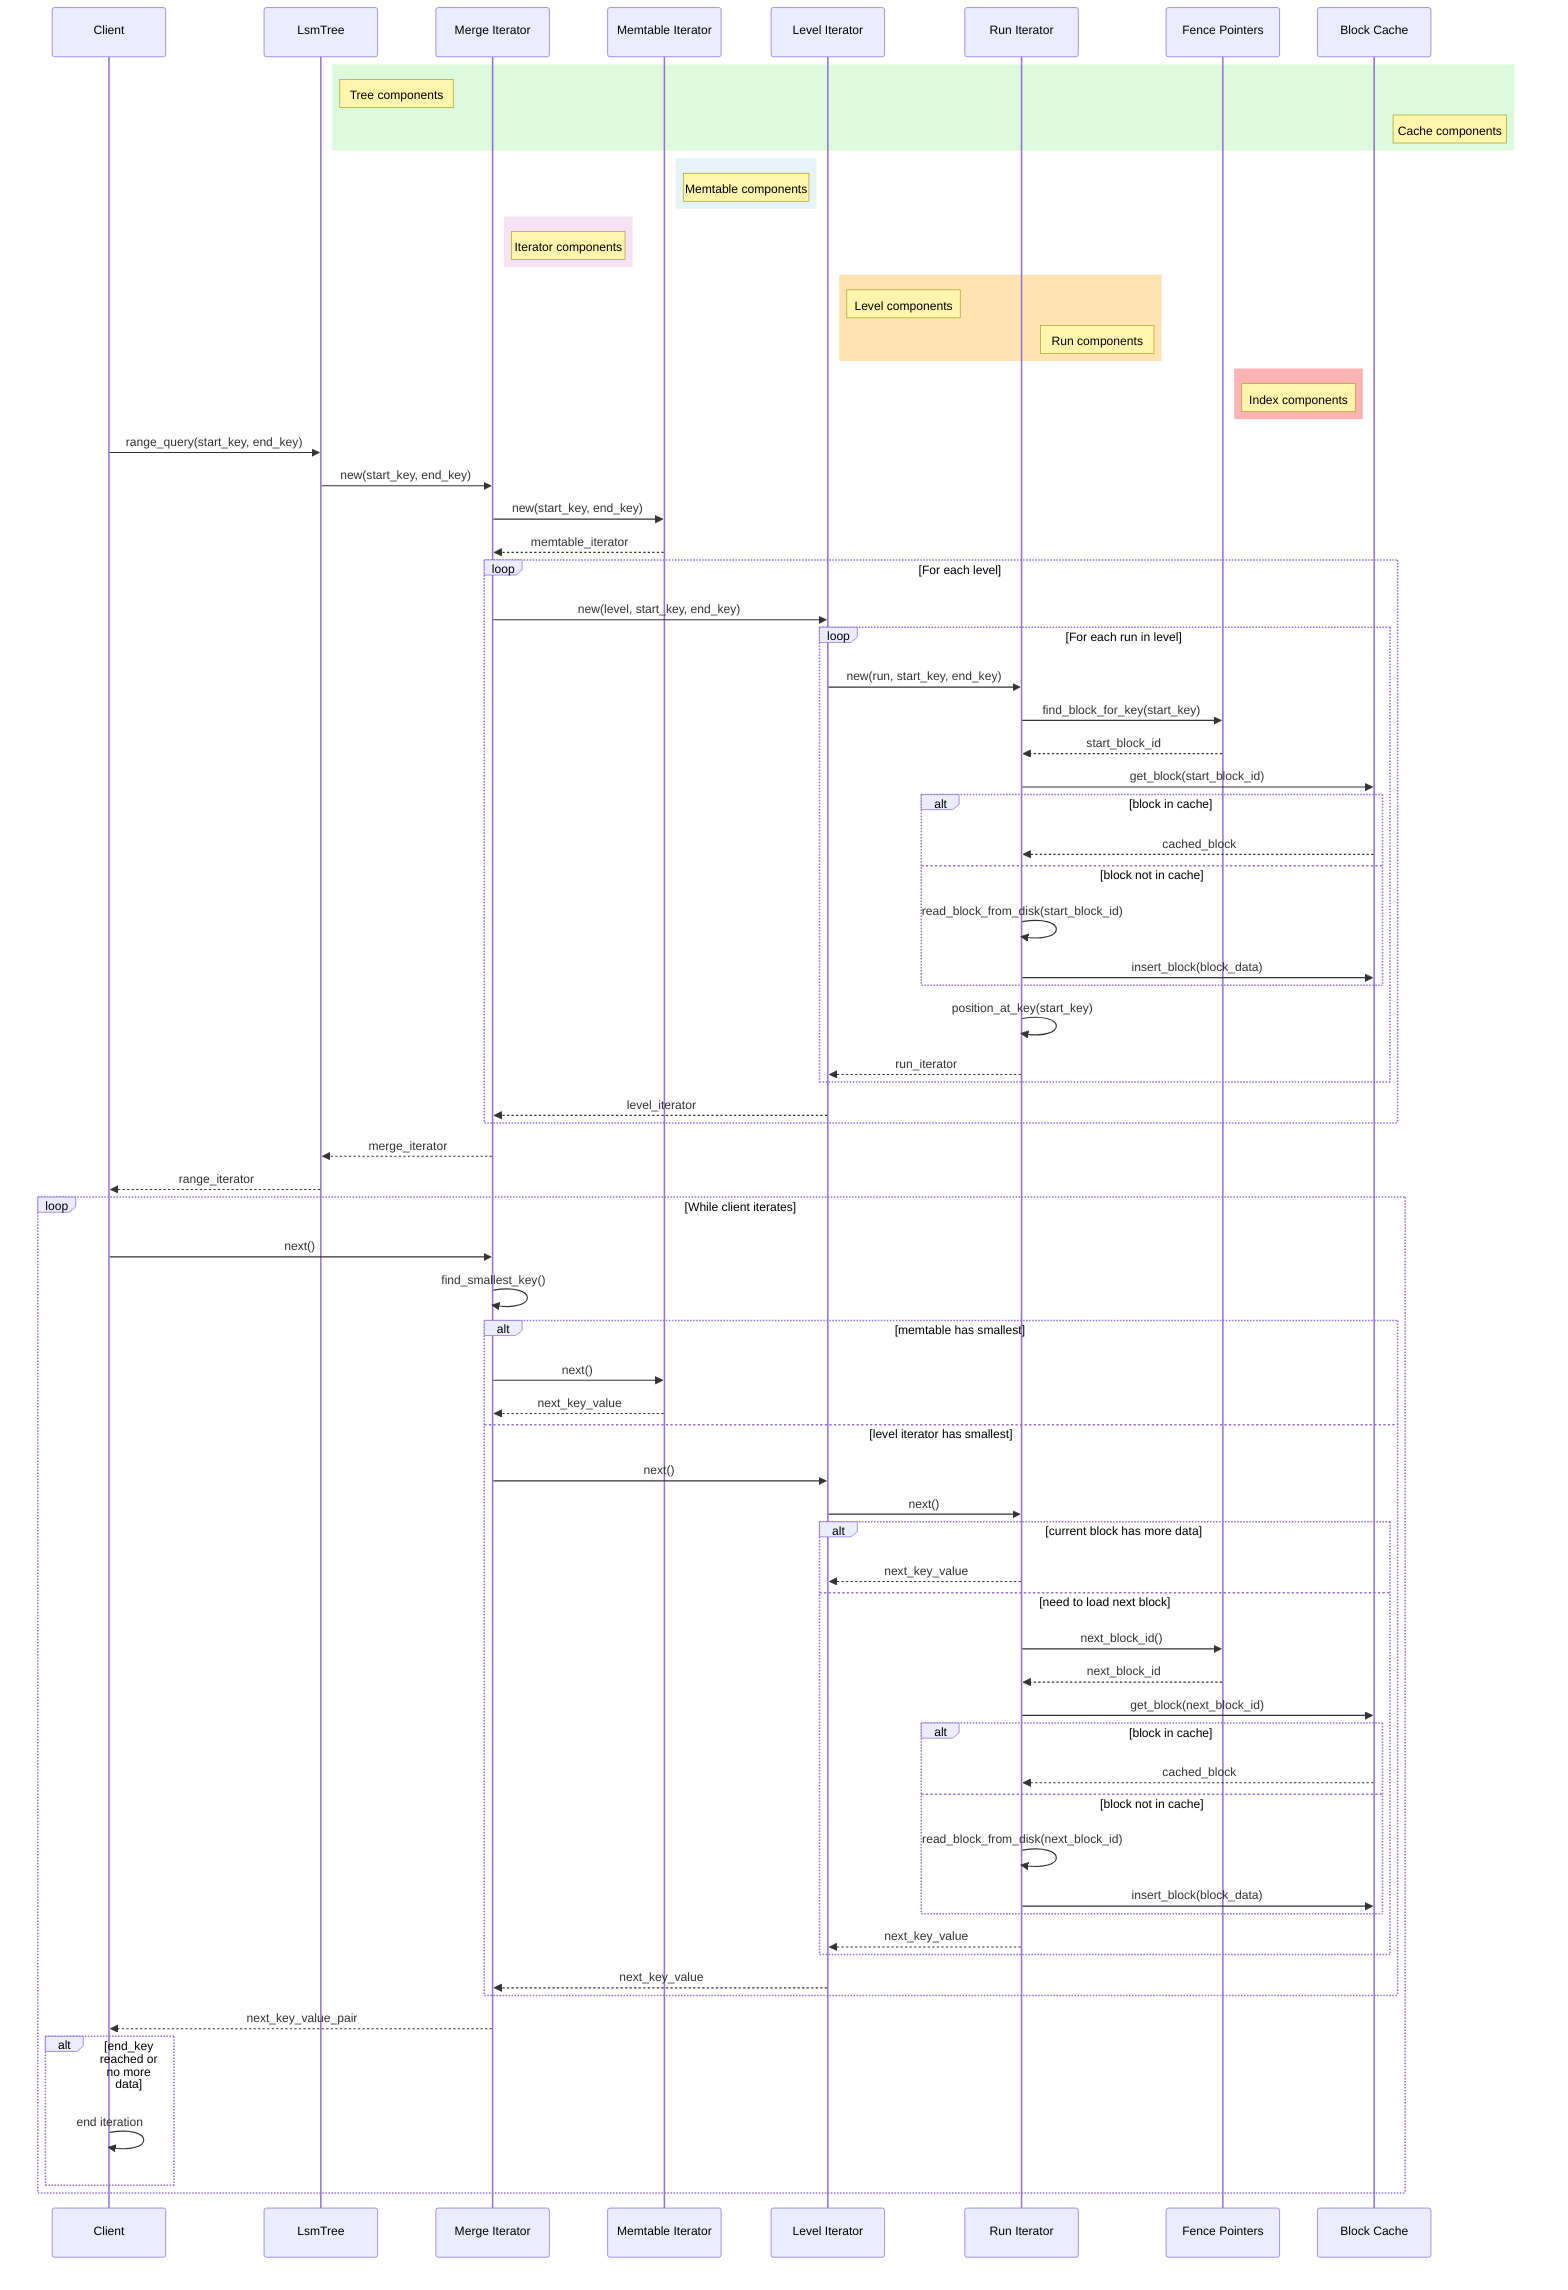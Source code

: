 sequenceDiagram
    participant Client
    participant LsmTree as LsmTree
    participant MergeIterator as Merge Iterator
    participant MemtableIter as Memtable Iterator
    participant LevelIter as Level Iterator
    participant RunIter as Run Iterator
    participant FencePointers as Fence Pointers
    participant BlockCache as Block Cache
    
    %% Define participant boxes with consistent colors
    rect rgba(144, 238, 144, 0.3)
        note right of LsmTree: Tree components
        note right of BlockCache: Cache components
    end
    rect rgba(173, 216, 230, 0.3)
        note right of MemtableIter: Memtable components
    end
    rect rgba(221, 160, 221, 0.3)
        note right of MergeIterator: Iterator components
    end
    rect rgba(255, 165, 0, 0.3)
        note right of LevelIter: Level components
        note right of RunIter: Run components
    end
    rect rgba(255, 0, 0, 0.3)
        note right of FencePointers: Index components
    end
    
    %% Range query operation flow
    Client->>LsmTree: range_query(start_key, end_key)
    
    %% Create iterator hierarchy
    LsmTree->>MergeIterator: new(start_key, end_key)
    
    %% Initialize component iterators
    MergeIterator->>MemtableIter: new(start_key, end_key)
    MemtableIter-->>MergeIterator: memtable_iterator
    
    loop For each level
        MergeIterator->>LevelIter: new(level, start_key, end_key)
        
        loop For each run in level
            LevelIter->>RunIter: new(run, start_key, end_key)
            
            %% Use fence pointers to find starting block
            RunIter->>FencePointers: find_block_for_key(start_key)
            FencePointers-->>RunIter: start_block_id
            
            %% Position at the first relevant block
            RunIter->>BlockCache: get_block(start_block_id)
            
            alt block in cache
                BlockCache-->>RunIter: cached_block
            else block not in cache
                RunIter->>RunIter: read_block_from_disk(start_block_id)
                RunIter->>BlockCache: insert_block(block_data)
            end
            
            RunIter->>RunIter: position_at_key(start_key)
            RunIter-->>LevelIter: run_iterator
        end
        
        LevelIter-->>MergeIterator: level_iterator
    end
    
    MergeIterator-->>LsmTree: merge_iterator
    LsmTree-->>Client: range_iterator
    
    %% Iterating through results
    loop While client iterates
        Client->>MergeIterator: next()
        
        %% MergeIterator picks the smallest key from all child iterators
        MergeIterator->>MergeIterator: find_smallest_key()
        
        alt memtable has smallest
            MergeIterator->>MemtableIter: next()
            MemtableIter-->>MergeIterator: next_key_value
        else level iterator has smallest
            MergeIterator->>LevelIter: next()
            
            LevelIter->>RunIter: next()
            
            alt current block has more data
                RunIter-->>LevelIter: next_key_value
            else need to load next block
                RunIter->>FencePointers: next_block_id()
                FencePointers-->>RunIter: next_block_id
                
                RunIter->>BlockCache: get_block(next_block_id)
                
                alt block in cache
                    BlockCache-->>RunIter: cached_block
                else block not in cache
                    RunIter->>RunIter: read_block_from_disk(next_block_id)
                    RunIter->>BlockCache: insert_block(block_data)
                end
                
                RunIter-->>LevelIter: next_key_value
            end
            
            LevelIter-->>MergeIterator: next_key_value
        end
        
        MergeIterator-->>Client: next_key_value_pair
        
        alt end_key reached or no more data
            Client->>Client: end iteration
        end
    end